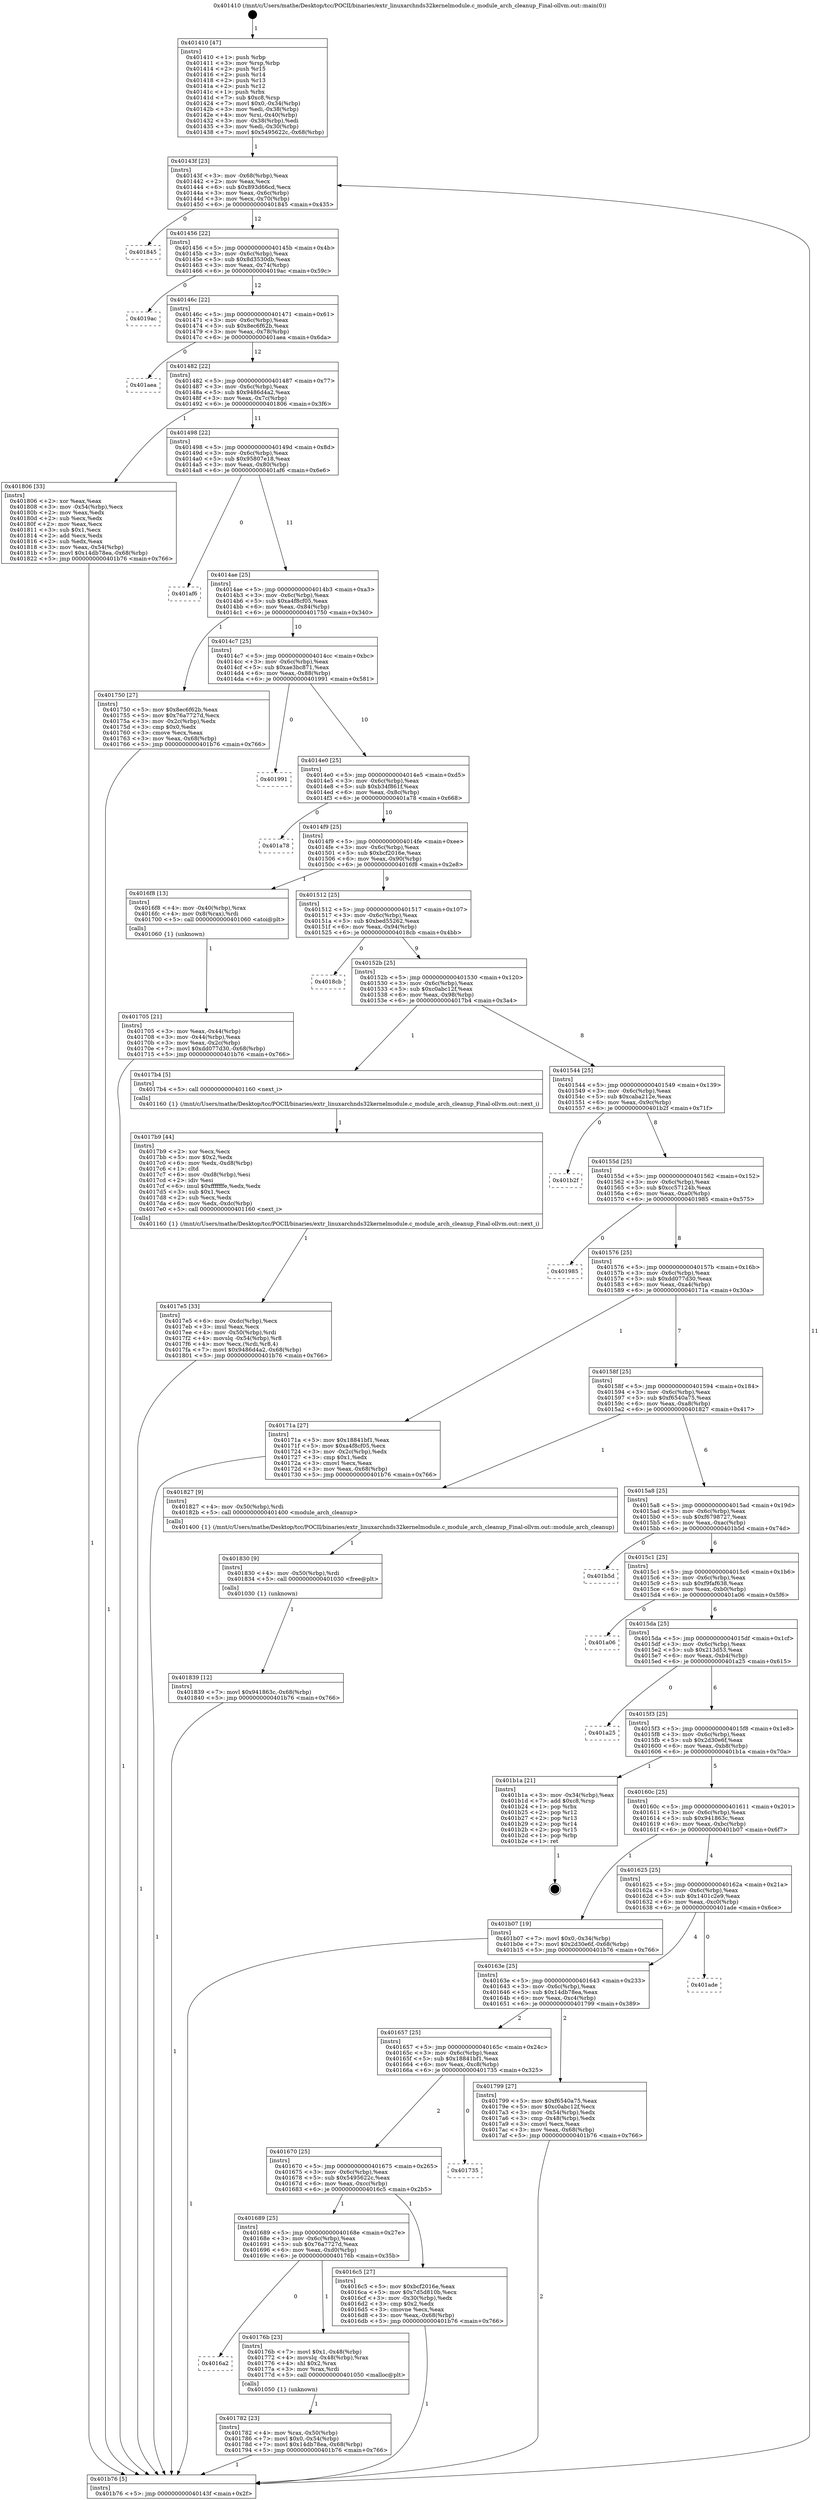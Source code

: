 digraph "0x401410" {
  label = "0x401410 (/mnt/c/Users/mathe/Desktop/tcc/POCII/binaries/extr_linuxarchnds32kernelmodule.c_module_arch_cleanup_Final-ollvm.out::main(0))"
  labelloc = "t"
  node[shape=record]

  Entry [label="",width=0.3,height=0.3,shape=circle,fillcolor=black,style=filled]
  "0x40143f" [label="{
     0x40143f [23]\l
     | [instrs]\l
     &nbsp;&nbsp;0x40143f \<+3\>: mov -0x68(%rbp),%eax\l
     &nbsp;&nbsp;0x401442 \<+2\>: mov %eax,%ecx\l
     &nbsp;&nbsp;0x401444 \<+6\>: sub $0x893d66cd,%ecx\l
     &nbsp;&nbsp;0x40144a \<+3\>: mov %eax,-0x6c(%rbp)\l
     &nbsp;&nbsp;0x40144d \<+3\>: mov %ecx,-0x70(%rbp)\l
     &nbsp;&nbsp;0x401450 \<+6\>: je 0000000000401845 \<main+0x435\>\l
  }"]
  "0x401845" [label="{
     0x401845\l
  }", style=dashed]
  "0x401456" [label="{
     0x401456 [22]\l
     | [instrs]\l
     &nbsp;&nbsp;0x401456 \<+5\>: jmp 000000000040145b \<main+0x4b\>\l
     &nbsp;&nbsp;0x40145b \<+3\>: mov -0x6c(%rbp),%eax\l
     &nbsp;&nbsp;0x40145e \<+5\>: sub $0x8d3530db,%eax\l
     &nbsp;&nbsp;0x401463 \<+3\>: mov %eax,-0x74(%rbp)\l
     &nbsp;&nbsp;0x401466 \<+6\>: je 00000000004019ac \<main+0x59c\>\l
  }"]
  Exit [label="",width=0.3,height=0.3,shape=circle,fillcolor=black,style=filled,peripheries=2]
  "0x4019ac" [label="{
     0x4019ac\l
  }", style=dashed]
  "0x40146c" [label="{
     0x40146c [22]\l
     | [instrs]\l
     &nbsp;&nbsp;0x40146c \<+5\>: jmp 0000000000401471 \<main+0x61\>\l
     &nbsp;&nbsp;0x401471 \<+3\>: mov -0x6c(%rbp),%eax\l
     &nbsp;&nbsp;0x401474 \<+5\>: sub $0x8ec6f62b,%eax\l
     &nbsp;&nbsp;0x401479 \<+3\>: mov %eax,-0x78(%rbp)\l
     &nbsp;&nbsp;0x40147c \<+6\>: je 0000000000401aea \<main+0x6da\>\l
  }"]
  "0x401839" [label="{
     0x401839 [12]\l
     | [instrs]\l
     &nbsp;&nbsp;0x401839 \<+7\>: movl $0x941863c,-0x68(%rbp)\l
     &nbsp;&nbsp;0x401840 \<+5\>: jmp 0000000000401b76 \<main+0x766\>\l
  }"]
  "0x401aea" [label="{
     0x401aea\l
  }", style=dashed]
  "0x401482" [label="{
     0x401482 [22]\l
     | [instrs]\l
     &nbsp;&nbsp;0x401482 \<+5\>: jmp 0000000000401487 \<main+0x77\>\l
     &nbsp;&nbsp;0x401487 \<+3\>: mov -0x6c(%rbp),%eax\l
     &nbsp;&nbsp;0x40148a \<+5\>: sub $0x9486d4a2,%eax\l
     &nbsp;&nbsp;0x40148f \<+3\>: mov %eax,-0x7c(%rbp)\l
     &nbsp;&nbsp;0x401492 \<+6\>: je 0000000000401806 \<main+0x3f6\>\l
  }"]
  "0x401830" [label="{
     0x401830 [9]\l
     | [instrs]\l
     &nbsp;&nbsp;0x401830 \<+4\>: mov -0x50(%rbp),%rdi\l
     &nbsp;&nbsp;0x401834 \<+5\>: call 0000000000401030 \<free@plt\>\l
     | [calls]\l
     &nbsp;&nbsp;0x401030 \{1\} (unknown)\l
  }"]
  "0x401806" [label="{
     0x401806 [33]\l
     | [instrs]\l
     &nbsp;&nbsp;0x401806 \<+2\>: xor %eax,%eax\l
     &nbsp;&nbsp;0x401808 \<+3\>: mov -0x54(%rbp),%ecx\l
     &nbsp;&nbsp;0x40180b \<+2\>: mov %eax,%edx\l
     &nbsp;&nbsp;0x40180d \<+2\>: sub %ecx,%edx\l
     &nbsp;&nbsp;0x40180f \<+2\>: mov %eax,%ecx\l
     &nbsp;&nbsp;0x401811 \<+3\>: sub $0x1,%ecx\l
     &nbsp;&nbsp;0x401814 \<+2\>: add %ecx,%edx\l
     &nbsp;&nbsp;0x401816 \<+2\>: sub %edx,%eax\l
     &nbsp;&nbsp;0x401818 \<+3\>: mov %eax,-0x54(%rbp)\l
     &nbsp;&nbsp;0x40181b \<+7\>: movl $0x14db78ea,-0x68(%rbp)\l
     &nbsp;&nbsp;0x401822 \<+5\>: jmp 0000000000401b76 \<main+0x766\>\l
  }"]
  "0x401498" [label="{
     0x401498 [22]\l
     | [instrs]\l
     &nbsp;&nbsp;0x401498 \<+5\>: jmp 000000000040149d \<main+0x8d\>\l
     &nbsp;&nbsp;0x40149d \<+3\>: mov -0x6c(%rbp),%eax\l
     &nbsp;&nbsp;0x4014a0 \<+5\>: sub $0x95807e18,%eax\l
     &nbsp;&nbsp;0x4014a5 \<+3\>: mov %eax,-0x80(%rbp)\l
     &nbsp;&nbsp;0x4014a8 \<+6\>: je 0000000000401af6 \<main+0x6e6\>\l
  }"]
  "0x4017e5" [label="{
     0x4017e5 [33]\l
     | [instrs]\l
     &nbsp;&nbsp;0x4017e5 \<+6\>: mov -0xdc(%rbp),%ecx\l
     &nbsp;&nbsp;0x4017eb \<+3\>: imul %eax,%ecx\l
     &nbsp;&nbsp;0x4017ee \<+4\>: mov -0x50(%rbp),%rdi\l
     &nbsp;&nbsp;0x4017f2 \<+4\>: movslq -0x54(%rbp),%r8\l
     &nbsp;&nbsp;0x4017f6 \<+4\>: mov %ecx,(%rdi,%r8,4)\l
     &nbsp;&nbsp;0x4017fa \<+7\>: movl $0x9486d4a2,-0x68(%rbp)\l
     &nbsp;&nbsp;0x401801 \<+5\>: jmp 0000000000401b76 \<main+0x766\>\l
  }"]
  "0x401af6" [label="{
     0x401af6\l
  }", style=dashed]
  "0x4014ae" [label="{
     0x4014ae [25]\l
     | [instrs]\l
     &nbsp;&nbsp;0x4014ae \<+5\>: jmp 00000000004014b3 \<main+0xa3\>\l
     &nbsp;&nbsp;0x4014b3 \<+3\>: mov -0x6c(%rbp),%eax\l
     &nbsp;&nbsp;0x4014b6 \<+5\>: sub $0xa4f8cf05,%eax\l
     &nbsp;&nbsp;0x4014bb \<+6\>: mov %eax,-0x84(%rbp)\l
     &nbsp;&nbsp;0x4014c1 \<+6\>: je 0000000000401750 \<main+0x340\>\l
  }"]
  "0x4017b9" [label="{
     0x4017b9 [44]\l
     | [instrs]\l
     &nbsp;&nbsp;0x4017b9 \<+2\>: xor %ecx,%ecx\l
     &nbsp;&nbsp;0x4017bb \<+5\>: mov $0x2,%edx\l
     &nbsp;&nbsp;0x4017c0 \<+6\>: mov %edx,-0xd8(%rbp)\l
     &nbsp;&nbsp;0x4017c6 \<+1\>: cltd\l
     &nbsp;&nbsp;0x4017c7 \<+6\>: mov -0xd8(%rbp),%esi\l
     &nbsp;&nbsp;0x4017cd \<+2\>: idiv %esi\l
     &nbsp;&nbsp;0x4017cf \<+6\>: imul $0xfffffffe,%edx,%edx\l
     &nbsp;&nbsp;0x4017d5 \<+3\>: sub $0x1,%ecx\l
     &nbsp;&nbsp;0x4017d8 \<+2\>: sub %ecx,%edx\l
     &nbsp;&nbsp;0x4017da \<+6\>: mov %edx,-0xdc(%rbp)\l
     &nbsp;&nbsp;0x4017e0 \<+5\>: call 0000000000401160 \<next_i\>\l
     | [calls]\l
     &nbsp;&nbsp;0x401160 \{1\} (/mnt/c/Users/mathe/Desktop/tcc/POCII/binaries/extr_linuxarchnds32kernelmodule.c_module_arch_cleanup_Final-ollvm.out::next_i)\l
  }"]
  "0x401750" [label="{
     0x401750 [27]\l
     | [instrs]\l
     &nbsp;&nbsp;0x401750 \<+5\>: mov $0x8ec6f62b,%eax\l
     &nbsp;&nbsp;0x401755 \<+5\>: mov $0x76a7727d,%ecx\l
     &nbsp;&nbsp;0x40175a \<+3\>: mov -0x2c(%rbp),%edx\l
     &nbsp;&nbsp;0x40175d \<+3\>: cmp $0x0,%edx\l
     &nbsp;&nbsp;0x401760 \<+3\>: cmove %ecx,%eax\l
     &nbsp;&nbsp;0x401763 \<+3\>: mov %eax,-0x68(%rbp)\l
     &nbsp;&nbsp;0x401766 \<+5\>: jmp 0000000000401b76 \<main+0x766\>\l
  }"]
  "0x4014c7" [label="{
     0x4014c7 [25]\l
     | [instrs]\l
     &nbsp;&nbsp;0x4014c7 \<+5\>: jmp 00000000004014cc \<main+0xbc\>\l
     &nbsp;&nbsp;0x4014cc \<+3\>: mov -0x6c(%rbp),%eax\l
     &nbsp;&nbsp;0x4014cf \<+5\>: sub $0xae3bc871,%eax\l
     &nbsp;&nbsp;0x4014d4 \<+6\>: mov %eax,-0x88(%rbp)\l
     &nbsp;&nbsp;0x4014da \<+6\>: je 0000000000401991 \<main+0x581\>\l
  }"]
  "0x401782" [label="{
     0x401782 [23]\l
     | [instrs]\l
     &nbsp;&nbsp;0x401782 \<+4\>: mov %rax,-0x50(%rbp)\l
     &nbsp;&nbsp;0x401786 \<+7\>: movl $0x0,-0x54(%rbp)\l
     &nbsp;&nbsp;0x40178d \<+7\>: movl $0x14db78ea,-0x68(%rbp)\l
     &nbsp;&nbsp;0x401794 \<+5\>: jmp 0000000000401b76 \<main+0x766\>\l
  }"]
  "0x401991" [label="{
     0x401991\l
  }", style=dashed]
  "0x4014e0" [label="{
     0x4014e0 [25]\l
     | [instrs]\l
     &nbsp;&nbsp;0x4014e0 \<+5\>: jmp 00000000004014e5 \<main+0xd5\>\l
     &nbsp;&nbsp;0x4014e5 \<+3\>: mov -0x6c(%rbp),%eax\l
     &nbsp;&nbsp;0x4014e8 \<+5\>: sub $0xb34f861f,%eax\l
     &nbsp;&nbsp;0x4014ed \<+6\>: mov %eax,-0x8c(%rbp)\l
     &nbsp;&nbsp;0x4014f3 \<+6\>: je 0000000000401a78 \<main+0x668\>\l
  }"]
  "0x4016a2" [label="{
     0x4016a2\l
  }", style=dashed]
  "0x401a78" [label="{
     0x401a78\l
  }", style=dashed]
  "0x4014f9" [label="{
     0x4014f9 [25]\l
     | [instrs]\l
     &nbsp;&nbsp;0x4014f9 \<+5\>: jmp 00000000004014fe \<main+0xee\>\l
     &nbsp;&nbsp;0x4014fe \<+3\>: mov -0x6c(%rbp),%eax\l
     &nbsp;&nbsp;0x401501 \<+5\>: sub $0xbcf2016e,%eax\l
     &nbsp;&nbsp;0x401506 \<+6\>: mov %eax,-0x90(%rbp)\l
     &nbsp;&nbsp;0x40150c \<+6\>: je 00000000004016f8 \<main+0x2e8\>\l
  }"]
  "0x40176b" [label="{
     0x40176b [23]\l
     | [instrs]\l
     &nbsp;&nbsp;0x40176b \<+7\>: movl $0x1,-0x48(%rbp)\l
     &nbsp;&nbsp;0x401772 \<+4\>: movslq -0x48(%rbp),%rax\l
     &nbsp;&nbsp;0x401776 \<+4\>: shl $0x2,%rax\l
     &nbsp;&nbsp;0x40177a \<+3\>: mov %rax,%rdi\l
     &nbsp;&nbsp;0x40177d \<+5\>: call 0000000000401050 \<malloc@plt\>\l
     | [calls]\l
     &nbsp;&nbsp;0x401050 \{1\} (unknown)\l
  }"]
  "0x4016f8" [label="{
     0x4016f8 [13]\l
     | [instrs]\l
     &nbsp;&nbsp;0x4016f8 \<+4\>: mov -0x40(%rbp),%rax\l
     &nbsp;&nbsp;0x4016fc \<+4\>: mov 0x8(%rax),%rdi\l
     &nbsp;&nbsp;0x401700 \<+5\>: call 0000000000401060 \<atoi@plt\>\l
     | [calls]\l
     &nbsp;&nbsp;0x401060 \{1\} (unknown)\l
  }"]
  "0x401512" [label="{
     0x401512 [25]\l
     | [instrs]\l
     &nbsp;&nbsp;0x401512 \<+5\>: jmp 0000000000401517 \<main+0x107\>\l
     &nbsp;&nbsp;0x401517 \<+3\>: mov -0x6c(%rbp),%eax\l
     &nbsp;&nbsp;0x40151a \<+5\>: sub $0xbed55262,%eax\l
     &nbsp;&nbsp;0x40151f \<+6\>: mov %eax,-0x94(%rbp)\l
     &nbsp;&nbsp;0x401525 \<+6\>: je 00000000004018cb \<main+0x4bb\>\l
  }"]
  "0x401705" [label="{
     0x401705 [21]\l
     | [instrs]\l
     &nbsp;&nbsp;0x401705 \<+3\>: mov %eax,-0x44(%rbp)\l
     &nbsp;&nbsp;0x401708 \<+3\>: mov -0x44(%rbp),%eax\l
     &nbsp;&nbsp;0x40170b \<+3\>: mov %eax,-0x2c(%rbp)\l
     &nbsp;&nbsp;0x40170e \<+7\>: movl $0xdd077d30,-0x68(%rbp)\l
     &nbsp;&nbsp;0x401715 \<+5\>: jmp 0000000000401b76 \<main+0x766\>\l
  }"]
  "0x4018cb" [label="{
     0x4018cb\l
  }", style=dashed]
  "0x40152b" [label="{
     0x40152b [25]\l
     | [instrs]\l
     &nbsp;&nbsp;0x40152b \<+5\>: jmp 0000000000401530 \<main+0x120\>\l
     &nbsp;&nbsp;0x401530 \<+3\>: mov -0x6c(%rbp),%eax\l
     &nbsp;&nbsp;0x401533 \<+5\>: sub $0xc0abc12f,%eax\l
     &nbsp;&nbsp;0x401538 \<+6\>: mov %eax,-0x98(%rbp)\l
     &nbsp;&nbsp;0x40153e \<+6\>: je 00000000004017b4 \<main+0x3a4\>\l
  }"]
  "0x401410" [label="{
     0x401410 [47]\l
     | [instrs]\l
     &nbsp;&nbsp;0x401410 \<+1\>: push %rbp\l
     &nbsp;&nbsp;0x401411 \<+3\>: mov %rsp,%rbp\l
     &nbsp;&nbsp;0x401414 \<+2\>: push %r15\l
     &nbsp;&nbsp;0x401416 \<+2\>: push %r14\l
     &nbsp;&nbsp;0x401418 \<+2\>: push %r13\l
     &nbsp;&nbsp;0x40141a \<+2\>: push %r12\l
     &nbsp;&nbsp;0x40141c \<+1\>: push %rbx\l
     &nbsp;&nbsp;0x40141d \<+7\>: sub $0xc8,%rsp\l
     &nbsp;&nbsp;0x401424 \<+7\>: movl $0x0,-0x34(%rbp)\l
     &nbsp;&nbsp;0x40142b \<+3\>: mov %edi,-0x38(%rbp)\l
     &nbsp;&nbsp;0x40142e \<+4\>: mov %rsi,-0x40(%rbp)\l
     &nbsp;&nbsp;0x401432 \<+3\>: mov -0x38(%rbp),%edi\l
     &nbsp;&nbsp;0x401435 \<+3\>: mov %edi,-0x30(%rbp)\l
     &nbsp;&nbsp;0x401438 \<+7\>: movl $0x5495622c,-0x68(%rbp)\l
  }"]
  "0x4017b4" [label="{
     0x4017b4 [5]\l
     | [instrs]\l
     &nbsp;&nbsp;0x4017b4 \<+5\>: call 0000000000401160 \<next_i\>\l
     | [calls]\l
     &nbsp;&nbsp;0x401160 \{1\} (/mnt/c/Users/mathe/Desktop/tcc/POCII/binaries/extr_linuxarchnds32kernelmodule.c_module_arch_cleanup_Final-ollvm.out::next_i)\l
  }"]
  "0x401544" [label="{
     0x401544 [25]\l
     | [instrs]\l
     &nbsp;&nbsp;0x401544 \<+5\>: jmp 0000000000401549 \<main+0x139\>\l
     &nbsp;&nbsp;0x401549 \<+3\>: mov -0x6c(%rbp),%eax\l
     &nbsp;&nbsp;0x40154c \<+5\>: sub $0xcaba212e,%eax\l
     &nbsp;&nbsp;0x401551 \<+6\>: mov %eax,-0x9c(%rbp)\l
     &nbsp;&nbsp;0x401557 \<+6\>: je 0000000000401b2f \<main+0x71f\>\l
  }"]
  "0x401b76" [label="{
     0x401b76 [5]\l
     | [instrs]\l
     &nbsp;&nbsp;0x401b76 \<+5\>: jmp 000000000040143f \<main+0x2f\>\l
  }"]
  "0x401b2f" [label="{
     0x401b2f\l
  }", style=dashed]
  "0x40155d" [label="{
     0x40155d [25]\l
     | [instrs]\l
     &nbsp;&nbsp;0x40155d \<+5\>: jmp 0000000000401562 \<main+0x152\>\l
     &nbsp;&nbsp;0x401562 \<+3\>: mov -0x6c(%rbp),%eax\l
     &nbsp;&nbsp;0x401565 \<+5\>: sub $0xcc57124b,%eax\l
     &nbsp;&nbsp;0x40156a \<+6\>: mov %eax,-0xa0(%rbp)\l
     &nbsp;&nbsp;0x401570 \<+6\>: je 0000000000401985 \<main+0x575\>\l
  }"]
  "0x401689" [label="{
     0x401689 [25]\l
     | [instrs]\l
     &nbsp;&nbsp;0x401689 \<+5\>: jmp 000000000040168e \<main+0x27e\>\l
     &nbsp;&nbsp;0x40168e \<+3\>: mov -0x6c(%rbp),%eax\l
     &nbsp;&nbsp;0x401691 \<+5\>: sub $0x76a7727d,%eax\l
     &nbsp;&nbsp;0x401696 \<+6\>: mov %eax,-0xd0(%rbp)\l
     &nbsp;&nbsp;0x40169c \<+6\>: je 000000000040176b \<main+0x35b\>\l
  }"]
  "0x401985" [label="{
     0x401985\l
  }", style=dashed]
  "0x401576" [label="{
     0x401576 [25]\l
     | [instrs]\l
     &nbsp;&nbsp;0x401576 \<+5\>: jmp 000000000040157b \<main+0x16b\>\l
     &nbsp;&nbsp;0x40157b \<+3\>: mov -0x6c(%rbp),%eax\l
     &nbsp;&nbsp;0x40157e \<+5\>: sub $0xdd077d30,%eax\l
     &nbsp;&nbsp;0x401583 \<+6\>: mov %eax,-0xa4(%rbp)\l
     &nbsp;&nbsp;0x401589 \<+6\>: je 000000000040171a \<main+0x30a\>\l
  }"]
  "0x4016c5" [label="{
     0x4016c5 [27]\l
     | [instrs]\l
     &nbsp;&nbsp;0x4016c5 \<+5\>: mov $0xbcf2016e,%eax\l
     &nbsp;&nbsp;0x4016ca \<+5\>: mov $0x7d5d810b,%ecx\l
     &nbsp;&nbsp;0x4016cf \<+3\>: mov -0x30(%rbp),%edx\l
     &nbsp;&nbsp;0x4016d2 \<+3\>: cmp $0x2,%edx\l
     &nbsp;&nbsp;0x4016d5 \<+3\>: cmovne %ecx,%eax\l
     &nbsp;&nbsp;0x4016d8 \<+3\>: mov %eax,-0x68(%rbp)\l
     &nbsp;&nbsp;0x4016db \<+5\>: jmp 0000000000401b76 \<main+0x766\>\l
  }"]
  "0x40171a" [label="{
     0x40171a [27]\l
     | [instrs]\l
     &nbsp;&nbsp;0x40171a \<+5\>: mov $0x18841bf1,%eax\l
     &nbsp;&nbsp;0x40171f \<+5\>: mov $0xa4f8cf05,%ecx\l
     &nbsp;&nbsp;0x401724 \<+3\>: mov -0x2c(%rbp),%edx\l
     &nbsp;&nbsp;0x401727 \<+3\>: cmp $0x1,%edx\l
     &nbsp;&nbsp;0x40172a \<+3\>: cmovl %ecx,%eax\l
     &nbsp;&nbsp;0x40172d \<+3\>: mov %eax,-0x68(%rbp)\l
     &nbsp;&nbsp;0x401730 \<+5\>: jmp 0000000000401b76 \<main+0x766\>\l
  }"]
  "0x40158f" [label="{
     0x40158f [25]\l
     | [instrs]\l
     &nbsp;&nbsp;0x40158f \<+5\>: jmp 0000000000401594 \<main+0x184\>\l
     &nbsp;&nbsp;0x401594 \<+3\>: mov -0x6c(%rbp),%eax\l
     &nbsp;&nbsp;0x401597 \<+5\>: sub $0xf6540a75,%eax\l
     &nbsp;&nbsp;0x40159c \<+6\>: mov %eax,-0xa8(%rbp)\l
     &nbsp;&nbsp;0x4015a2 \<+6\>: je 0000000000401827 \<main+0x417\>\l
  }"]
  "0x401670" [label="{
     0x401670 [25]\l
     | [instrs]\l
     &nbsp;&nbsp;0x401670 \<+5\>: jmp 0000000000401675 \<main+0x265\>\l
     &nbsp;&nbsp;0x401675 \<+3\>: mov -0x6c(%rbp),%eax\l
     &nbsp;&nbsp;0x401678 \<+5\>: sub $0x5495622c,%eax\l
     &nbsp;&nbsp;0x40167d \<+6\>: mov %eax,-0xcc(%rbp)\l
     &nbsp;&nbsp;0x401683 \<+6\>: je 00000000004016c5 \<main+0x2b5\>\l
  }"]
  "0x401827" [label="{
     0x401827 [9]\l
     | [instrs]\l
     &nbsp;&nbsp;0x401827 \<+4\>: mov -0x50(%rbp),%rdi\l
     &nbsp;&nbsp;0x40182b \<+5\>: call 0000000000401400 \<module_arch_cleanup\>\l
     | [calls]\l
     &nbsp;&nbsp;0x401400 \{1\} (/mnt/c/Users/mathe/Desktop/tcc/POCII/binaries/extr_linuxarchnds32kernelmodule.c_module_arch_cleanup_Final-ollvm.out::module_arch_cleanup)\l
  }"]
  "0x4015a8" [label="{
     0x4015a8 [25]\l
     | [instrs]\l
     &nbsp;&nbsp;0x4015a8 \<+5\>: jmp 00000000004015ad \<main+0x19d\>\l
     &nbsp;&nbsp;0x4015ad \<+3\>: mov -0x6c(%rbp),%eax\l
     &nbsp;&nbsp;0x4015b0 \<+5\>: sub $0xf6798727,%eax\l
     &nbsp;&nbsp;0x4015b5 \<+6\>: mov %eax,-0xac(%rbp)\l
     &nbsp;&nbsp;0x4015bb \<+6\>: je 0000000000401b5d \<main+0x74d\>\l
  }"]
  "0x401735" [label="{
     0x401735\l
  }", style=dashed]
  "0x401b5d" [label="{
     0x401b5d\l
  }", style=dashed]
  "0x4015c1" [label="{
     0x4015c1 [25]\l
     | [instrs]\l
     &nbsp;&nbsp;0x4015c1 \<+5\>: jmp 00000000004015c6 \<main+0x1b6\>\l
     &nbsp;&nbsp;0x4015c6 \<+3\>: mov -0x6c(%rbp),%eax\l
     &nbsp;&nbsp;0x4015c9 \<+5\>: sub $0xf9faf638,%eax\l
     &nbsp;&nbsp;0x4015ce \<+6\>: mov %eax,-0xb0(%rbp)\l
     &nbsp;&nbsp;0x4015d4 \<+6\>: je 0000000000401a06 \<main+0x5f6\>\l
  }"]
  "0x401657" [label="{
     0x401657 [25]\l
     | [instrs]\l
     &nbsp;&nbsp;0x401657 \<+5\>: jmp 000000000040165c \<main+0x24c\>\l
     &nbsp;&nbsp;0x40165c \<+3\>: mov -0x6c(%rbp),%eax\l
     &nbsp;&nbsp;0x40165f \<+5\>: sub $0x18841bf1,%eax\l
     &nbsp;&nbsp;0x401664 \<+6\>: mov %eax,-0xc8(%rbp)\l
     &nbsp;&nbsp;0x40166a \<+6\>: je 0000000000401735 \<main+0x325\>\l
  }"]
  "0x401a06" [label="{
     0x401a06\l
  }", style=dashed]
  "0x4015da" [label="{
     0x4015da [25]\l
     | [instrs]\l
     &nbsp;&nbsp;0x4015da \<+5\>: jmp 00000000004015df \<main+0x1cf\>\l
     &nbsp;&nbsp;0x4015df \<+3\>: mov -0x6c(%rbp),%eax\l
     &nbsp;&nbsp;0x4015e2 \<+5\>: sub $0x213d53,%eax\l
     &nbsp;&nbsp;0x4015e7 \<+6\>: mov %eax,-0xb4(%rbp)\l
     &nbsp;&nbsp;0x4015ed \<+6\>: je 0000000000401a25 \<main+0x615\>\l
  }"]
  "0x401799" [label="{
     0x401799 [27]\l
     | [instrs]\l
     &nbsp;&nbsp;0x401799 \<+5\>: mov $0xf6540a75,%eax\l
     &nbsp;&nbsp;0x40179e \<+5\>: mov $0xc0abc12f,%ecx\l
     &nbsp;&nbsp;0x4017a3 \<+3\>: mov -0x54(%rbp),%edx\l
     &nbsp;&nbsp;0x4017a6 \<+3\>: cmp -0x48(%rbp),%edx\l
     &nbsp;&nbsp;0x4017a9 \<+3\>: cmovl %ecx,%eax\l
     &nbsp;&nbsp;0x4017ac \<+3\>: mov %eax,-0x68(%rbp)\l
     &nbsp;&nbsp;0x4017af \<+5\>: jmp 0000000000401b76 \<main+0x766\>\l
  }"]
  "0x401a25" [label="{
     0x401a25\l
  }", style=dashed]
  "0x4015f3" [label="{
     0x4015f3 [25]\l
     | [instrs]\l
     &nbsp;&nbsp;0x4015f3 \<+5\>: jmp 00000000004015f8 \<main+0x1e8\>\l
     &nbsp;&nbsp;0x4015f8 \<+3\>: mov -0x6c(%rbp),%eax\l
     &nbsp;&nbsp;0x4015fb \<+5\>: sub $0x2d30e6f,%eax\l
     &nbsp;&nbsp;0x401600 \<+6\>: mov %eax,-0xb8(%rbp)\l
     &nbsp;&nbsp;0x401606 \<+6\>: je 0000000000401b1a \<main+0x70a\>\l
  }"]
  "0x40163e" [label="{
     0x40163e [25]\l
     | [instrs]\l
     &nbsp;&nbsp;0x40163e \<+5\>: jmp 0000000000401643 \<main+0x233\>\l
     &nbsp;&nbsp;0x401643 \<+3\>: mov -0x6c(%rbp),%eax\l
     &nbsp;&nbsp;0x401646 \<+5\>: sub $0x14db78ea,%eax\l
     &nbsp;&nbsp;0x40164b \<+6\>: mov %eax,-0xc4(%rbp)\l
     &nbsp;&nbsp;0x401651 \<+6\>: je 0000000000401799 \<main+0x389\>\l
  }"]
  "0x401b1a" [label="{
     0x401b1a [21]\l
     | [instrs]\l
     &nbsp;&nbsp;0x401b1a \<+3\>: mov -0x34(%rbp),%eax\l
     &nbsp;&nbsp;0x401b1d \<+7\>: add $0xc8,%rsp\l
     &nbsp;&nbsp;0x401b24 \<+1\>: pop %rbx\l
     &nbsp;&nbsp;0x401b25 \<+2\>: pop %r12\l
     &nbsp;&nbsp;0x401b27 \<+2\>: pop %r13\l
     &nbsp;&nbsp;0x401b29 \<+2\>: pop %r14\l
     &nbsp;&nbsp;0x401b2b \<+2\>: pop %r15\l
     &nbsp;&nbsp;0x401b2d \<+1\>: pop %rbp\l
     &nbsp;&nbsp;0x401b2e \<+1\>: ret\l
  }"]
  "0x40160c" [label="{
     0x40160c [25]\l
     | [instrs]\l
     &nbsp;&nbsp;0x40160c \<+5\>: jmp 0000000000401611 \<main+0x201\>\l
     &nbsp;&nbsp;0x401611 \<+3\>: mov -0x6c(%rbp),%eax\l
     &nbsp;&nbsp;0x401614 \<+5\>: sub $0x941863c,%eax\l
     &nbsp;&nbsp;0x401619 \<+6\>: mov %eax,-0xbc(%rbp)\l
     &nbsp;&nbsp;0x40161f \<+6\>: je 0000000000401b07 \<main+0x6f7\>\l
  }"]
  "0x401ade" [label="{
     0x401ade\l
  }", style=dashed]
  "0x401b07" [label="{
     0x401b07 [19]\l
     | [instrs]\l
     &nbsp;&nbsp;0x401b07 \<+7\>: movl $0x0,-0x34(%rbp)\l
     &nbsp;&nbsp;0x401b0e \<+7\>: movl $0x2d30e6f,-0x68(%rbp)\l
     &nbsp;&nbsp;0x401b15 \<+5\>: jmp 0000000000401b76 \<main+0x766\>\l
  }"]
  "0x401625" [label="{
     0x401625 [25]\l
     | [instrs]\l
     &nbsp;&nbsp;0x401625 \<+5\>: jmp 000000000040162a \<main+0x21a\>\l
     &nbsp;&nbsp;0x40162a \<+3\>: mov -0x6c(%rbp),%eax\l
     &nbsp;&nbsp;0x40162d \<+5\>: sub $0x1401c2e9,%eax\l
     &nbsp;&nbsp;0x401632 \<+6\>: mov %eax,-0xc0(%rbp)\l
     &nbsp;&nbsp;0x401638 \<+6\>: je 0000000000401ade \<main+0x6ce\>\l
  }"]
  Entry -> "0x401410" [label=" 1"]
  "0x40143f" -> "0x401845" [label=" 0"]
  "0x40143f" -> "0x401456" [label=" 12"]
  "0x401b1a" -> Exit [label=" 1"]
  "0x401456" -> "0x4019ac" [label=" 0"]
  "0x401456" -> "0x40146c" [label=" 12"]
  "0x401b07" -> "0x401b76" [label=" 1"]
  "0x40146c" -> "0x401aea" [label=" 0"]
  "0x40146c" -> "0x401482" [label=" 12"]
  "0x401839" -> "0x401b76" [label=" 1"]
  "0x401482" -> "0x401806" [label=" 1"]
  "0x401482" -> "0x401498" [label=" 11"]
  "0x401830" -> "0x401839" [label=" 1"]
  "0x401498" -> "0x401af6" [label=" 0"]
  "0x401498" -> "0x4014ae" [label=" 11"]
  "0x401827" -> "0x401830" [label=" 1"]
  "0x4014ae" -> "0x401750" [label=" 1"]
  "0x4014ae" -> "0x4014c7" [label=" 10"]
  "0x401806" -> "0x401b76" [label=" 1"]
  "0x4014c7" -> "0x401991" [label=" 0"]
  "0x4014c7" -> "0x4014e0" [label=" 10"]
  "0x4017e5" -> "0x401b76" [label=" 1"]
  "0x4014e0" -> "0x401a78" [label=" 0"]
  "0x4014e0" -> "0x4014f9" [label=" 10"]
  "0x4017b9" -> "0x4017e5" [label=" 1"]
  "0x4014f9" -> "0x4016f8" [label=" 1"]
  "0x4014f9" -> "0x401512" [label=" 9"]
  "0x4017b4" -> "0x4017b9" [label=" 1"]
  "0x401512" -> "0x4018cb" [label=" 0"]
  "0x401512" -> "0x40152b" [label=" 9"]
  "0x401782" -> "0x401b76" [label=" 1"]
  "0x40152b" -> "0x4017b4" [label=" 1"]
  "0x40152b" -> "0x401544" [label=" 8"]
  "0x40176b" -> "0x401782" [label=" 1"]
  "0x401544" -> "0x401b2f" [label=" 0"]
  "0x401544" -> "0x40155d" [label=" 8"]
  "0x401689" -> "0x4016a2" [label=" 0"]
  "0x40155d" -> "0x401985" [label=" 0"]
  "0x40155d" -> "0x401576" [label=" 8"]
  "0x401689" -> "0x40176b" [label=" 1"]
  "0x401576" -> "0x40171a" [label=" 1"]
  "0x401576" -> "0x40158f" [label=" 7"]
  "0x401799" -> "0x401b76" [label=" 2"]
  "0x40158f" -> "0x401827" [label=" 1"]
  "0x40158f" -> "0x4015a8" [label=" 6"]
  "0x40171a" -> "0x401b76" [label=" 1"]
  "0x4015a8" -> "0x401b5d" [label=" 0"]
  "0x4015a8" -> "0x4015c1" [label=" 6"]
  "0x401705" -> "0x401b76" [label=" 1"]
  "0x4015c1" -> "0x401a06" [label=" 0"]
  "0x4015c1" -> "0x4015da" [label=" 6"]
  "0x401b76" -> "0x40143f" [label=" 11"]
  "0x4015da" -> "0x401a25" [label=" 0"]
  "0x4015da" -> "0x4015f3" [label=" 6"]
  "0x401410" -> "0x40143f" [label=" 1"]
  "0x4015f3" -> "0x401b1a" [label=" 1"]
  "0x4015f3" -> "0x40160c" [label=" 5"]
  "0x401670" -> "0x401689" [label=" 1"]
  "0x40160c" -> "0x401b07" [label=" 1"]
  "0x40160c" -> "0x401625" [label=" 4"]
  "0x401670" -> "0x4016c5" [label=" 1"]
  "0x401625" -> "0x401ade" [label=" 0"]
  "0x401625" -> "0x40163e" [label=" 4"]
  "0x4016c5" -> "0x401b76" [label=" 1"]
  "0x40163e" -> "0x401799" [label=" 2"]
  "0x40163e" -> "0x401657" [label=" 2"]
  "0x4016f8" -> "0x401705" [label=" 1"]
  "0x401657" -> "0x401735" [label=" 0"]
  "0x401657" -> "0x401670" [label=" 2"]
  "0x401750" -> "0x401b76" [label=" 1"]
}
